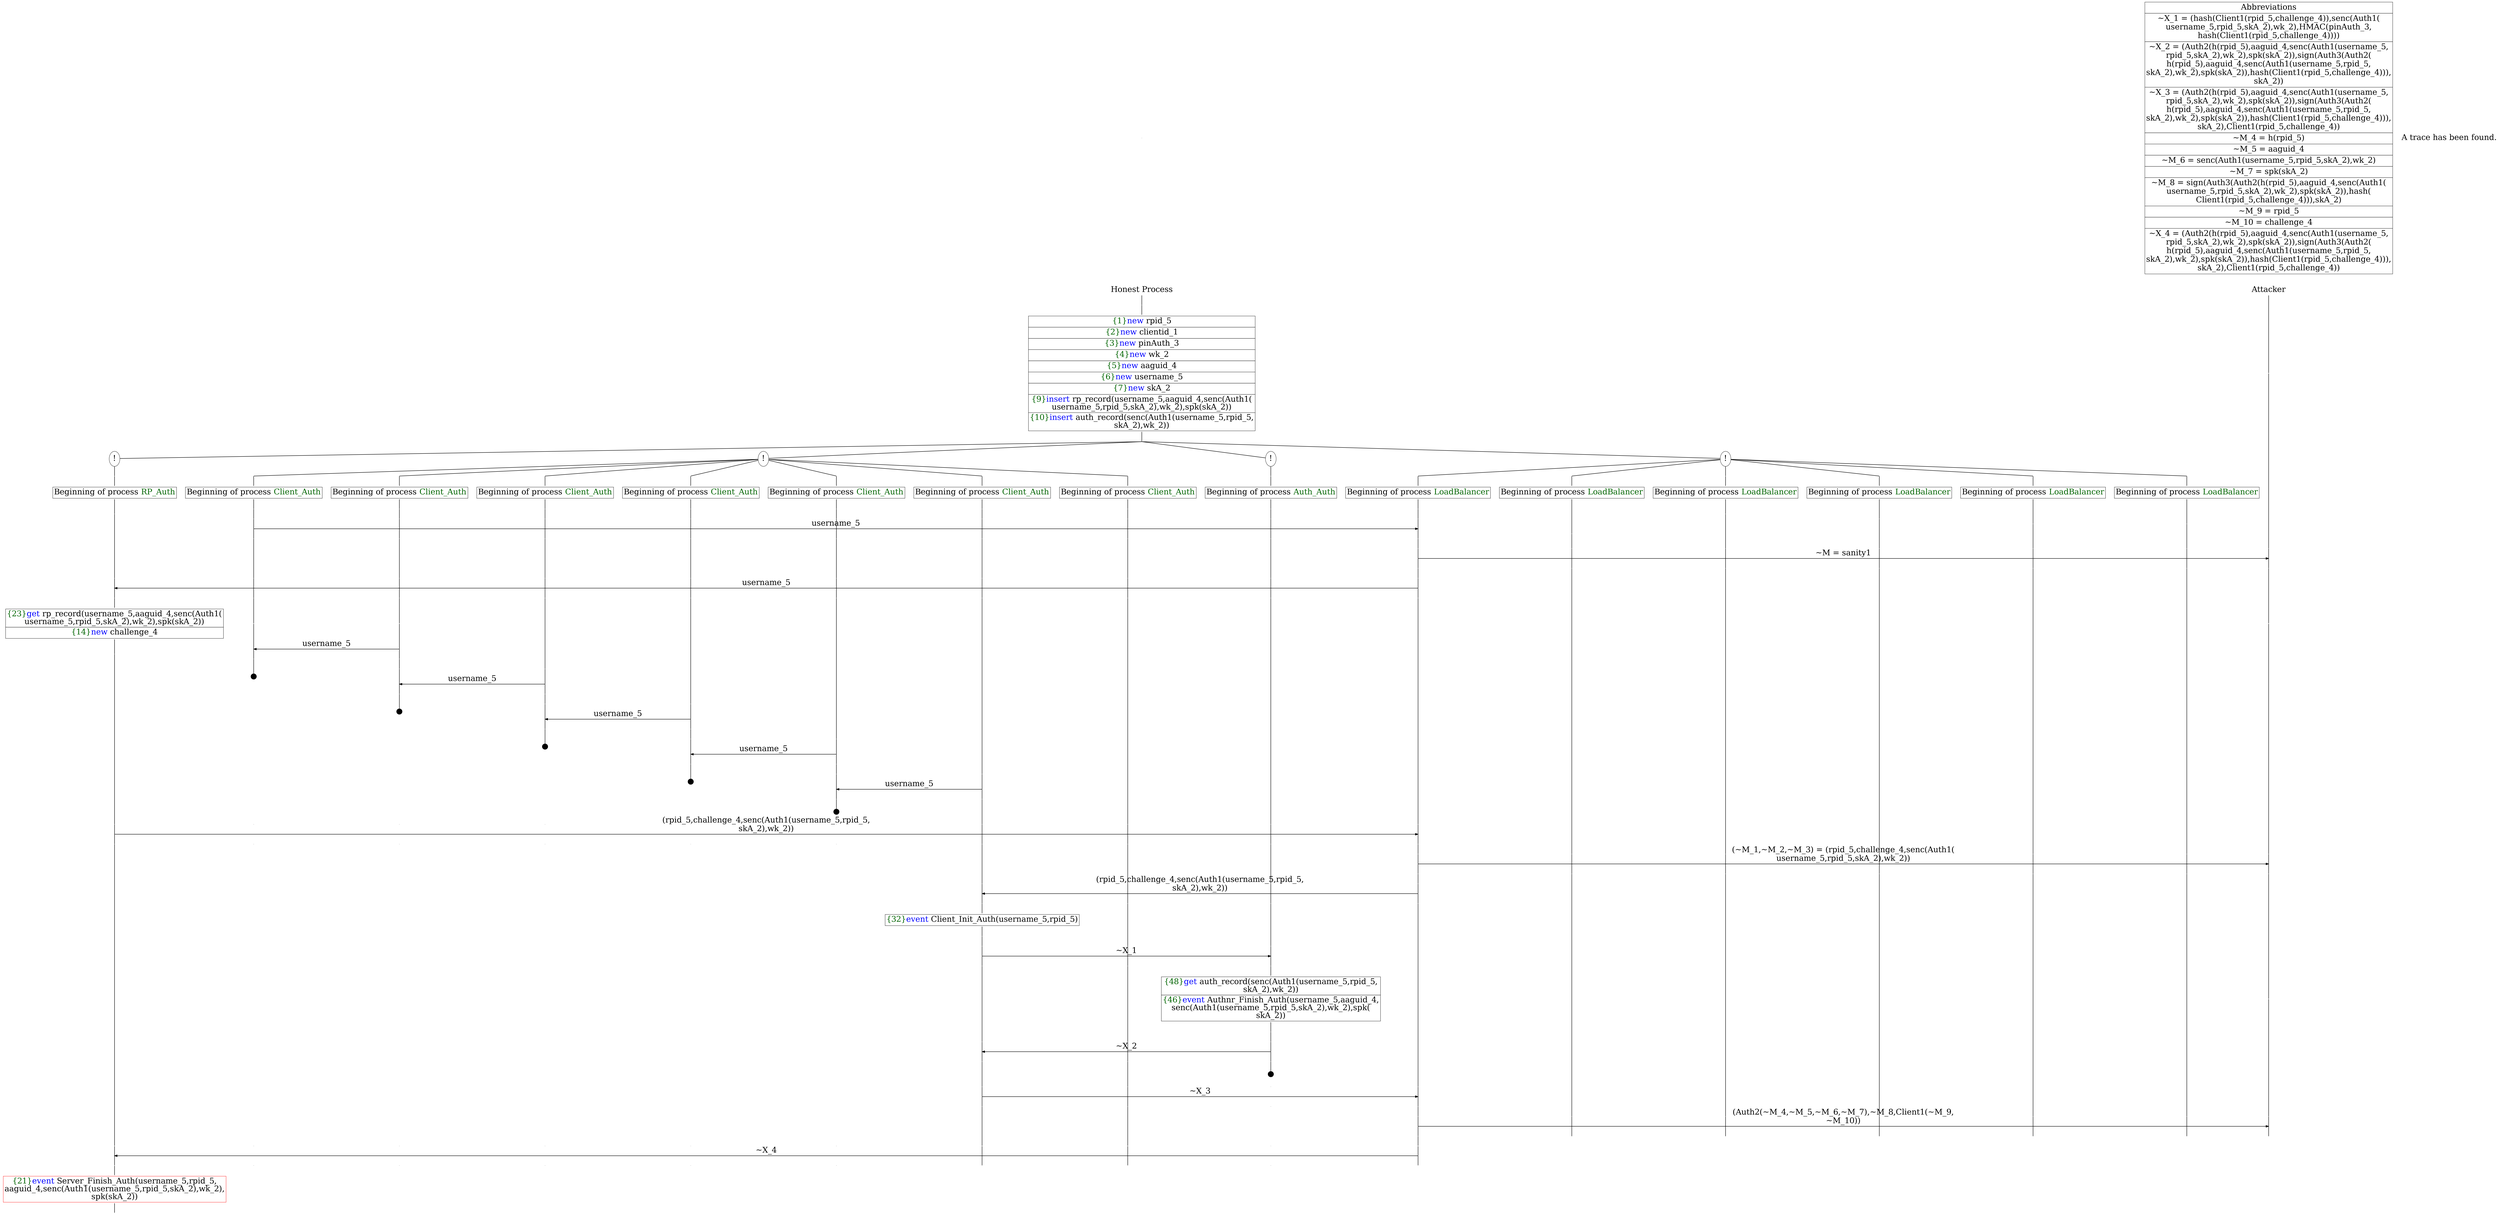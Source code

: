 digraph {
graph [ordering = out]
edge [arrowhead = none, penwidth = 1.6, fontsize = 30]
node [shape = point, width = 0, height = 0, fontsize = 30]
Trace<br/>
[label = <A trace has been found.<br/>
>, shape = plaintext]
P0__0 [label = "Honest Process", shape = plaintext]
P__0 [label = "Attacker", shape = plaintext]
Trace -> P0__0 [label = "", style = invisible, weight = 100]{rank = same; P0__0 P__0}
P0__0 -> P0__1 [label = <>, weight = 100]
P0__1 -> P0__2 [label = <>, weight = 100]
P0__2 [shape = plaintext, label = <<TABLE BORDER="0" CELLBORDER="1" CELLSPACING="0" CELLPADDING="4"> <TR><TD><FONT COLOR="darkgreen">{1}</FONT><FONT COLOR="blue">new </FONT>rpid_5</TD></TR><TR><TD><FONT COLOR="darkgreen">{2}</FONT><FONT COLOR="blue">new </FONT>clientid_1</TD></TR><TR><TD><FONT COLOR="darkgreen">{3}</FONT><FONT COLOR="blue">new </FONT>pinAuth_3</TD></TR><TR><TD><FONT COLOR="darkgreen">{4}</FONT><FONT COLOR="blue">new </FONT>wk_2</TD></TR><TR><TD><FONT COLOR="darkgreen">{5}</FONT><FONT COLOR="blue">new </FONT>aaguid_4</TD></TR><TR><TD><FONT COLOR="darkgreen">{6}</FONT><FONT COLOR="blue">new </FONT>username_5</TD></TR><TR><TD><FONT COLOR="darkgreen">{7}</FONT><FONT COLOR="blue">new </FONT>skA_2</TD></TR><TR><TD><FONT COLOR="darkgreen">{9}</FONT><FONT COLOR="blue">insert </FONT>rp_record(username_5,aaguid_4,senc(Auth1(<br/>
username_5,rpid_5,skA_2),wk_2),spk(skA_2))</TD></TR><TR><TD><FONT COLOR="darkgreen">{10}</FONT><FONT COLOR="blue">insert </FONT>auth_record(senc(Auth1(username_5,rpid_5,<br/>
skA_2),wk_2))</TD></TR></TABLE>>]
P0__2 -> P0__3 [label = <>, weight = 100]
P__0 -> P__1 [label = <>, weight = 100]
{rank = same; P__1 P0__2}
/*RPar */
P0__3 -> P0_3__3 [label = <>]
P0__3 -> P0_2__3 [label = <>]
P0__3 -> P0_1__3 [label = <>]
P0__3 -> P0_0__3 [label = <>]
P0__3 [label = "", fixedsize = false, width = 0, height = 0, shape = none]
{rank = same; P0_0__3 P0_1__3 P0_2__3 P0_3__3}
P0_0__3 [label = "!", shape = ellipse]
{rank = same; P0_0_5__3 P0_0_4__3 P0_0_3__3 P0_0_2__3 P0_0_1__3 P0_0_0__3}
P0_0_5__3 [label = "", fixedsize = false, width = 0, height = 0, shape = none]
P0_0__3 -> P0_0_5__3 [label = <>]
P0_0_4__3 [label = "", fixedsize = false, width = 0, height = 0, shape = none]
P0_0__3 -> P0_0_4__3 [label = <>]
P0_0_3__3 [label = "", fixedsize = false, width = 0, height = 0, shape = none]
P0_0__3 -> P0_0_3__3 [label = <>]
P0_0_2__3 [label = "", fixedsize = false, width = 0, height = 0, shape = none]
P0_0__3 -> P0_0_2__3 [label = <>]
P0_0_1__3 [label = "", fixedsize = false, width = 0, height = 0, shape = none]
P0_0__3 -> P0_0_1__3 [label = <>]
P0_0_0__3 [label = "", fixedsize = false, width = 0, height = 0, shape = none]
P0_0__3 -> P0_0_0__3 [label = <>]
P0_0_0__3 -> P0_0_0__4 [label = <>, weight = 100]
P0_0_0__4 [shape = plaintext, label = <<TABLE BORDER="0" CELLBORDER="1" CELLSPACING="0" CELLPADDING="4"> <TR><TD>Beginning of process <FONT COLOR="darkgreen">LoadBalancer</FONT></TD></TR></TABLE>>]
P0_0_0__4 -> P0_0_0__5 [label = <>, weight = 100]
P0_0_1__3 -> P0_0_1__4 [label = <>, weight = 100]
P0_0_1__4 [shape = plaintext, label = <<TABLE BORDER="0" CELLBORDER="1" CELLSPACING="0" CELLPADDING="4"> <TR><TD>Beginning of process <FONT COLOR="darkgreen">LoadBalancer</FONT></TD></TR></TABLE>>]
P0_0_1__4 -> P0_0_1__5 [label = <>, weight = 100]
P0_0_2__3 -> P0_0_2__4 [label = <>, weight = 100]
P0_0_2__4 [shape = plaintext, label = <<TABLE BORDER="0" CELLBORDER="1" CELLSPACING="0" CELLPADDING="4"> <TR><TD>Beginning of process <FONT COLOR="darkgreen">LoadBalancer</FONT></TD></TR></TABLE>>]
P0_0_2__4 -> P0_0_2__5 [label = <>, weight = 100]
P0_0_3__3 -> P0_0_3__4 [label = <>, weight = 100]
P0_0_3__4 [shape = plaintext, label = <<TABLE BORDER="0" CELLBORDER="1" CELLSPACING="0" CELLPADDING="4"> <TR><TD>Beginning of process <FONT COLOR="darkgreen">LoadBalancer</FONT></TD></TR></TABLE>>]
P0_0_3__4 -> P0_0_3__5 [label = <>, weight = 100]
P0_0_4__3 -> P0_0_4__4 [label = <>, weight = 100]
P0_0_4__4 [shape = plaintext, label = <<TABLE BORDER="0" CELLBORDER="1" CELLSPACING="0" CELLPADDING="4"> <TR><TD>Beginning of process <FONT COLOR="darkgreen">LoadBalancer</FONT></TD></TR></TABLE>>]
P0_0_4__4 -> P0_0_4__5 [label = <>, weight = 100]
P0_0_5__3 -> P0_0_5__4 [label = <>, weight = 100]
P0_0_5__4 [shape = plaintext, label = <<TABLE BORDER="0" CELLBORDER="1" CELLSPACING="0" CELLPADDING="4"> <TR><TD>Beginning of process <FONT COLOR="darkgreen">LoadBalancer</FONT></TD></TR></TABLE>>]
P0_0_5__4 -> P0_0_5__5 [label = <>, weight = 100]
P0_1__3 [label = "!", shape = ellipse]
P0_1_0__3 [label = "", fixedsize = false, width = 0, height = 0, shape = none]
P0_1__3 -> P0_1_0__3 [label = <>, weight = 100]
P0_1_0__3 -> P0_1_0__4 [label = <>, weight = 100]
P0_1_0__4 [shape = plaintext, label = <<TABLE BORDER="0" CELLBORDER="1" CELLSPACING="0" CELLPADDING="4"> <TR><TD>Beginning of process <FONT COLOR="darkgreen">Auth_Auth</FONT></TD></TR></TABLE>>]
P0_1_0__4 -> P0_1_0__5 [label = <>, weight = 100]
P0_2__3 [label = "!", shape = ellipse]
{rank = same; P0_2_6__3 P0_2_5__3 P0_2_4__3 P0_2_3__3 P0_2_2__3 P0_2_1__3 P0_2_0__3}
P0_2_6__3 [label = "", fixedsize = false, width = 0, height = 0, shape = none]
P0_2__3 -> P0_2_6__3 [label = <>]
P0_2_5__3 [label = "", fixedsize = false, width = 0, height = 0, shape = none]
P0_2__3 -> P0_2_5__3 [label = <>]
P0_2_4__3 [label = "", fixedsize = false, width = 0, height = 0, shape = none]
P0_2__3 -> P0_2_4__3 [label = <>]
P0_2_3__3 [label = "", fixedsize = false, width = 0, height = 0, shape = none]
P0_2__3 -> P0_2_3__3 [label = <>]
P0_2_2__3 [label = "", fixedsize = false, width = 0, height = 0, shape = none]
P0_2__3 -> P0_2_2__3 [label = <>]
P0_2_1__3 [label = "", fixedsize = false, width = 0, height = 0, shape = none]
P0_2__3 -> P0_2_1__3 [label = <>]
P0_2_0__3 [label = "", fixedsize = false, width = 0, height = 0, shape = none]
P0_2__3 -> P0_2_0__3 [label = <>]
P0_2_0__3 -> P0_2_0__4 [label = <>, weight = 100]
P0_2_0__4 [shape = plaintext, label = <<TABLE BORDER="0" CELLBORDER="1" CELLSPACING="0" CELLPADDING="4"> <TR><TD>Beginning of process <FONT COLOR="darkgreen">Client_Auth</FONT></TD></TR></TABLE>>]
P0_2_0__4 -> P0_2_0__5 [label = <>, weight = 100]
P0_2_1__3 -> P0_2_1__4 [label = <>, weight = 100]
P0_2_1__4 [shape = plaintext, label = <<TABLE BORDER="0" CELLBORDER="1" CELLSPACING="0" CELLPADDING="4"> <TR><TD>Beginning of process <FONT COLOR="darkgreen">Client_Auth</FONT></TD></TR></TABLE>>]
P0_2_1__4 -> P0_2_1__5 [label = <>, weight = 100]
P0_2_2__3 -> P0_2_2__4 [label = <>, weight = 100]
P0_2_2__4 [shape = plaintext, label = <<TABLE BORDER="0" CELLBORDER="1" CELLSPACING="0" CELLPADDING="4"> <TR><TD>Beginning of process <FONT COLOR="darkgreen">Client_Auth</FONT></TD></TR></TABLE>>]
P0_2_2__4 -> P0_2_2__5 [label = <>, weight = 100]
P0_2_3__3 -> P0_2_3__4 [label = <>, weight = 100]
P0_2_3__4 [shape = plaintext, label = <<TABLE BORDER="0" CELLBORDER="1" CELLSPACING="0" CELLPADDING="4"> <TR><TD>Beginning of process <FONT COLOR="darkgreen">Client_Auth</FONT></TD></TR></TABLE>>]
P0_2_3__4 -> P0_2_3__5 [label = <>, weight = 100]
P0_2_4__3 -> P0_2_4__4 [label = <>, weight = 100]
P0_2_4__4 [shape = plaintext, label = <<TABLE BORDER="0" CELLBORDER="1" CELLSPACING="0" CELLPADDING="4"> <TR><TD>Beginning of process <FONT COLOR="darkgreen">Client_Auth</FONT></TD></TR></TABLE>>]
P0_2_4__4 -> P0_2_4__5 [label = <>, weight = 100]
P0_2_5__3 -> P0_2_5__4 [label = <>, weight = 100]
P0_2_5__4 [shape = plaintext, label = <<TABLE BORDER="0" CELLBORDER="1" CELLSPACING="0" CELLPADDING="4"> <TR><TD>Beginning of process <FONT COLOR="darkgreen">Client_Auth</FONT></TD></TR></TABLE>>]
P0_2_5__4 -> P0_2_5__5 [label = <>, weight = 100]
P0_2_6__3 -> P0_2_6__4 [label = <>, weight = 100]
P0_2_6__4 [shape = plaintext, label = <<TABLE BORDER="0" CELLBORDER="1" CELLSPACING="0" CELLPADDING="4"> <TR><TD>Beginning of process <FONT COLOR="darkgreen">Client_Auth</FONT></TD></TR></TABLE>>]
P0_2_6__4 -> P0_2_6__5 [label = <>, weight = 100]
P0_3__3 [label = "!", shape = ellipse]
P0_3_0__3 [label = "", fixedsize = false, width = 0, height = 0, shape = none]
P0_3__3 -> P0_3_0__3 [label = <>, weight = 100]
P0_3_0__3 -> P0_3_0__4 [label = <>, weight = 100]
P0_3_0__4 [shape = plaintext, label = <<TABLE BORDER="0" CELLBORDER="1" CELLSPACING="0" CELLPADDING="4"> <TR><TD>Beginning of process <FONT COLOR="darkgreen">RP_Auth</FONT></TD></TR></TABLE>>]
P0_3_0__4 -> P0_3_0__5 [label = <>, weight = 100]
P0_2_6__5 -> P0_2_6__6 [label = <>, weight = 100]
P0_2_5__5 -> P0_2_5__6 [label = <>, weight = 100]
P0_2_4__5 -> P0_2_4__6 [label = <>, weight = 100]
P0_2_3__5 -> P0_2_3__6 [label = <>, weight = 100]
P0_2_2__5 -> P0_2_2__6 [label = <>, weight = 100]
P0_2_1__5 -> P0_2_1__6 [label = <>, weight = 100]
P0_2_0__5 -> P0_2_0__6 [label = <>, weight = 100]
P0_1_0__5 -> P0_1_0__6 [label = <>, weight = 100]
P0_0_5__5 -> P0_0_5__6 [label = <>, weight = 100]
{rank = same; P0_0_5__6 P0_1_0__6 P0_2_0__6 P0_2_1__6 P0_2_2__6 P0_2_3__6 P0_2_4__6 P0_2_5__6 P0_2_6__6}
P0_2_6__6 -> P0_2_6__7 [label = <>, weight = 100]
P0_0_5__6 -> P0_0_5__7 [label = <>, weight = 100]
{rank = same; P0_0_5__7 P0_2_6__7}
P0_2_6__7 -> P0_0_5__7 [label = <username_5>, arrowhead = normal]
P0_2_6__7 -> P0_2_6__8 [label = <>, weight = 100]
P0_2_5__6 -> P0_2_5__7 [label = <>, weight = 100]
P0_2_4__6 -> P0_2_4__7 [label = <>, weight = 100]
P0_2_3__6 -> P0_2_3__7 [label = <>, weight = 100]
P0_2_2__6 -> P0_2_2__7 [label = <>, weight = 100]
P0_2_1__6 -> P0_2_1__7 [label = <>, weight = 100]
P0_2_0__6 -> P0_2_0__7 [label = <>, weight = 100]
P0_1_0__6 -> P0_1_0__7 [label = <>, weight = 100]
P0_0_5__7 -> P0_0_5__8 [label = <>, weight = 100]
{rank = same; P0_0_5__8 P0_1_0__7 P0_2_0__7 P0_2_1__7 P0_2_2__7 P0_2_3__7 P0_2_4__7 P0_2_5__7 P0_2_6__8}
P0_0_5__8 -> P0_0_5__9 [label = <>, weight = 100]
P0_0_4__5 -> P0_0_4__6 [label = <>, weight = 100]
P0_0_3__5 -> P0_0_3__6 [label = <>, weight = 100]
P0_0_2__5 -> P0_0_2__6 [label = <>, weight = 100]
P0_0_1__5 -> P0_0_1__6 [label = <>, weight = 100]
P0_0_0__5 -> P0_0_0__6 [label = <>, weight = 100]
P__1 -> P__2 [label = <>, weight = 100]
{rank = same; P__2 P0_0_0__6 P0_0_1__6 P0_0_2__6 P0_0_3__6 P0_0_4__6 P0_0_5__9}
P0_0_5__9 -> P0_0_5__10 [label = <>, weight = 100]
P__2 -> P__3 [label = <>, weight = 100]
{rank = same; P__3 P0_0_5__10}
P0_0_5__10 -> P__3 [label = <~M = sanity1>, arrowhead = normal]
P0_0_5__10 -> P0_0_5__11 [label = <>, weight = 100]
P0_0_4__6 -> P0_0_4__7 [label = <>, weight = 100]
P0_0_3__6 -> P0_0_3__7 [label = <>, weight = 100]
P0_0_2__6 -> P0_0_2__7 [label = <>, weight = 100]
P0_0_1__6 -> P0_0_1__7 [label = <>, weight = 100]
P0_0_0__6 -> P0_0_0__7 [label = <>, weight = 100]
P__3 -> P__4 [label = <>, weight = 100]
{rank = same; P__4 P0_0_0__7 P0_0_1__7 P0_0_2__7 P0_0_3__7 P0_0_4__7 P0_0_5__11}
P0_3_0__5 -> P0_3_0__6 [label = <>, weight = 100]
P0_2_6__8 -> P0_2_6__9 [label = <>, weight = 100]
P0_2_5__7 -> P0_2_5__8 [label = <>, weight = 100]
P0_2_4__7 -> P0_2_4__8 [label = <>, weight = 100]
P0_2_3__7 -> P0_2_3__8 [label = <>, weight = 100]
P0_2_2__7 -> P0_2_2__8 [label = <>, weight = 100]
P0_2_1__7 -> P0_2_1__8 [label = <>, weight = 100]
P0_2_0__7 -> P0_2_0__8 [label = <>, weight = 100]
P0_1_0__7 -> P0_1_0__8 [label = <>, weight = 100]
P0_0_5__11 -> P0_0_5__12 [label = <>, weight = 100]
{rank = same; P0_0_5__12 P0_1_0__8 P0_2_0__8 P0_2_1__8 P0_2_2__8 P0_2_3__8 P0_2_4__8 P0_2_5__8 P0_2_6__9 P0_3_0__6}
P0_3_0__6 -> P0_3_0__7 [label = <>, weight = 100]
P0_0_5__12 -> P0_0_5__13 [label = <>, weight = 100]
{rank = same; P0_0_5__13 P0_3_0__7}
P0_3_0__7 -> P0_0_5__13 [label = <username_5>, dir = back, arrowhead = normal]
P0_3_0__7 -> P0_3_0__8 [label = <>, weight = 100]
P0_2_6__9 -> P0_2_6__10 [label = <>, weight = 100]
P0_2_5__8 -> P0_2_5__9 [label = <>, weight = 100]
P0_2_4__8 -> P0_2_4__9 [label = <>, weight = 100]
P0_2_3__8 -> P0_2_3__9 [label = <>, weight = 100]
P0_2_2__8 -> P0_2_2__9 [label = <>, weight = 100]
P0_2_1__8 -> P0_2_1__9 [label = <>, weight = 100]
P0_2_0__8 -> P0_2_0__9 [label = <>, weight = 100]
P0_1_0__8 -> P0_1_0__9 [label = <>, weight = 100]
P0_0_5__13 -> P0_0_5__14 [label = <>, weight = 100]
{rank = same; P0_0_5__14 P0_1_0__9 P0_2_0__9 P0_2_1__9 P0_2_2__9 P0_2_3__9 P0_2_4__9 P0_2_5__9 P0_2_6__10 P0_3_0__8}
P0_3_0__8 -> P0_3_0__9 [label = <>, weight = 100]
P0_3_0__9 [shape = plaintext, label = <<TABLE BORDER="0" CELLBORDER="1" CELLSPACING="0" CELLPADDING="4"> <TR><TD><FONT COLOR="darkgreen">{23}</FONT><FONT COLOR="blue">get </FONT>rp_record(username_5,aaguid_4,senc(Auth1(<br/>
username_5,rpid_5,skA_2),wk_2),spk(skA_2))</TD></TR><TR><TD><FONT COLOR="darkgreen">{14}</FONT><FONT COLOR="blue">new </FONT>challenge_4</TD></TR></TABLE>>]
P0_3_0__9 -> P0_3_0__10 [label = <>, weight = 100]
P__4 -> P__5 [label = <>, weight = 100]
{rank = same; P__5 P0_3_0__9}
P0_2_6__10 -> P0_2_6__11 [label = <>, weight = 100]
P0_2_5__9 -> P0_2_5__10 [label = <>, weight = 100]
{rank = same; P0_2_5__10 P0_2_6__11}
P0_2_6__11 -> P0_2_6__12 [label = <>, weight = 100]
P0_2_5__10 -> P0_2_5__11 [label = <>, weight = 100]
{rank = same; P0_2_5__11 P0_2_6__12}
P0_2_6__12 -> P0_2_5__11 [label = <username_5>, dir = back, arrowhead = normal]
P0_2_6__12 -> P0_2_6__13 [label = <>, weight = 100]
P0_2_5__11 -> P0_2_5__12 [label = <>, weight = 100]
{rank = same; P0_2_5__12 P0_2_6__13}
P0_2_6__14 [label = "", width = 0.3, height = 0.3]
P0_2_6__13 -> P0_2_6__14 [label = <>, weight = 100]
P0_2_5__12 -> P0_2_5__13 [label = <>, weight = 100]
P0_2_4__9 -> P0_2_4__10 [label = <>, weight = 100]
{rank = same; P0_2_4__10 P0_2_5__13}
P0_2_5__13 -> P0_2_5__14 [label = <>, weight = 100]
P0_2_4__10 -> P0_2_4__11 [label = <>, weight = 100]
{rank = same; P0_2_4__11 P0_2_5__14}
P0_2_5__14 -> P0_2_4__11 [label = <username_5>, dir = back, arrowhead = normal]
P0_2_5__14 -> P0_2_5__15 [label = <>, weight = 100]
P0_2_4__11 -> P0_2_4__12 [label = <>, weight = 100]
{rank = same; P0_2_4__12 P0_2_5__15}
P0_2_5__16 [label = "", width = 0.3, height = 0.3]
P0_2_5__15 -> P0_2_5__16 [label = <>, weight = 100]
P0_2_4__12 -> P0_2_4__13 [label = <>, weight = 100]
P0_2_3__9 -> P0_2_3__10 [label = <>, weight = 100]
{rank = same; P0_2_3__10 P0_2_4__13}
P0_2_4__13 -> P0_2_4__14 [label = <>, weight = 100]
P0_2_3__10 -> P0_2_3__11 [label = <>, weight = 100]
{rank = same; P0_2_3__11 P0_2_4__14}
P0_2_4__14 -> P0_2_3__11 [label = <username_5>, dir = back, arrowhead = normal]
P0_2_4__14 -> P0_2_4__15 [label = <>, weight = 100]
P0_2_3__11 -> P0_2_3__12 [label = <>, weight = 100]
{rank = same; P0_2_3__12 P0_2_4__15}
P0_2_4__16 [label = "", width = 0.3, height = 0.3]
P0_2_4__15 -> P0_2_4__16 [label = <>, weight = 100]
P0_2_3__12 -> P0_2_3__13 [label = <>, weight = 100]
P0_2_2__9 -> P0_2_2__10 [label = <>, weight = 100]
{rank = same; P0_2_2__10 P0_2_3__13}
P0_2_3__13 -> P0_2_3__14 [label = <>, weight = 100]
P0_2_2__10 -> P0_2_2__11 [label = <>, weight = 100]
{rank = same; P0_2_2__11 P0_2_3__14}
P0_2_3__14 -> P0_2_2__11 [label = <username_5>, dir = back, arrowhead = normal]
P0_2_3__14 -> P0_2_3__15 [label = <>, weight = 100]
P0_2_2__11 -> P0_2_2__12 [label = <>, weight = 100]
{rank = same; P0_2_2__12 P0_2_3__15}
P0_2_3__16 [label = "", width = 0.3, height = 0.3]
P0_2_3__15 -> P0_2_3__16 [label = <>, weight = 100]
P0_2_2__12 -> P0_2_2__13 [label = <>, weight = 100]
P0_2_1__9 -> P0_2_1__10 [label = <>, weight = 100]
{rank = same; P0_2_1__10 P0_2_2__13}
P0_2_2__13 -> P0_2_2__14 [label = <>, weight = 100]
P0_2_1__10 -> P0_2_1__11 [label = <>, weight = 100]
{rank = same; P0_2_1__11 P0_2_2__14}
P0_2_2__14 -> P0_2_1__11 [label = <username_5>, dir = back, arrowhead = normal]
P0_2_2__14 -> P0_2_2__15 [label = <>, weight = 100]
P0_2_1__11 -> P0_2_1__12 [label = <>, weight = 100]
{rank = same; P0_2_1__12 P0_2_2__15}
P0_2_2__16 [label = "", width = 0.3, height = 0.3]
P0_2_2__15 -> P0_2_2__16 [label = <>, weight = 100]
P0_3_0__10 -> P0_3_0__11 [label = <>, weight = 100]
P0_2_6__15 [label = "", style = invisible]
P0_2_6__14 -> P0_2_6__15 [label = <>, weight = 100, style = invisible]
P0_2_5__17 [label = "", style = invisible]
P0_2_5__16 -> P0_2_5__17 [label = <>, weight = 100, style = invisible]
P0_2_4__17 [label = "", style = invisible]
P0_2_4__16 -> P0_2_4__17 [label = <>, weight = 100, style = invisible]
P0_2_3__17 [label = "", style = invisible]
P0_2_3__16 -> P0_2_3__17 [label = <>, weight = 100, style = invisible]
P0_2_2__17 [label = "", style = invisible]
P0_2_2__16 -> P0_2_2__17 [label = <>, weight = 100, style = invisible]
P0_2_1__12 -> P0_2_1__13 [label = <>, weight = 100]
P0_2_0__9 -> P0_2_0__10 [label = <>, weight = 100]
P0_1_0__9 -> P0_1_0__10 [label = <>, weight = 100]
P0_0_5__14 -> P0_0_5__15 [label = <>, weight = 100]
{rank = same; P0_0_5__15 P0_1_0__10 P0_2_0__10 P0_2_1__13 P0_2_2__17 P0_2_3__17 P0_2_4__17 P0_2_5__17 P0_2_6__15 P0_3_0__11}
P0_3_0__11 -> P0_3_0__12 [label = <>, weight = 100]
P0_0_5__15 -> P0_0_5__16 [label = <>, weight = 100]
{rank = same; P0_0_5__16 P0_3_0__12}
P0_3_0__12 -> P0_0_5__16 [label = <(rpid_5,challenge_4,senc(Auth1(username_5,rpid_5,<br/>
skA_2),wk_2))>, arrowhead = normal]
P0_3_0__12 -> P0_3_0__13 [label = <>, weight = 100]
P0_2_6__16 [label = "", style = invisible]
P0_2_6__15 -> P0_2_6__16 [label = <>, weight = 100, style = invisible]
P0_2_5__18 [label = "", style = invisible]
P0_2_5__17 -> P0_2_5__18 [label = <>, weight = 100, style = invisible]
P0_2_4__18 [label = "", style = invisible]
P0_2_4__17 -> P0_2_4__18 [label = <>, weight = 100, style = invisible]
P0_2_3__18 [label = "", style = invisible]
P0_2_3__17 -> P0_2_3__18 [label = <>, weight = 100, style = invisible]
P0_2_2__18 [label = "", style = invisible]
P0_2_2__17 -> P0_2_2__18 [label = <>, weight = 100, style = invisible]
P0_2_1__13 -> P0_2_1__14 [label = <>, weight = 100]
P0_2_0__10 -> P0_2_0__11 [label = <>, weight = 100]
P0_1_0__10 -> P0_1_0__11 [label = <>, weight = 100]
P0_0_5__16 -> P0_0_5__17 [label = <>, weight = 100]
{rank = same; P0_0_5__17 P0_1_0__11 P0_2_0__11 P0_2_1__14 P0_2_2__18 P0_2_3__18 P0_2_4__18 P0_2_5__18 P0_2_6__16 P0_3_0__13}
P0_0_5__17 -> P0_0_5__18 [label = <>, weight = 100]
P0_0_4__7 -> P0_0_4__8 [label = <>, weight = 100]
P0_0_3__7 -> P0_0_3__8 [label = <>, weight = 100]
P0_0_2__7 -> P0_0_2__8 [label = <>, weight = 100]
P0_0_1__7 -> P0_0_1__8 [label = <>, weight = 100]
P0_0_0__7 -> P0_0_0__8 [label = <>, weight = 100]
P__5 -> P__6 [label = <>, weight = 100]
{rank = same; P__6 P0_0_0__8 P0_0_1__8 P0_0_2__8 P0_0_3__8 P0_0_4__8 P0_0_5__18}
P0_0_5__18 -> P0_0_5__19 [label = <>, weight = 100]
P__6 -> P__7 [label = <>, weight = 100]
{rank = same; P__7 P0_0_5__19}
P0_0_5__19 -> P__7 [label = <(~M_1,~M_2,~M_3) = (rpid_5,challenge_4,senc(Auth1(<br/>
username_5,rpid_5,skA_2),wk_2))>, arrowhead = normal]
P0_0_5__19 -> P0_0_5__20 [label = <>, weight = 100]
P0_0_4__8 -> P0_0_4__9 [label = <>, weight = 100]
P0_0_3__8 -> P0_0_3__9 [label = <>, weight = 100]
P0_0_2__8 -> P0_0_2__9 [label = <>, weight = 100]
P0_0_1__8 -> P0_0_1__9 [label = <>, weight = 100]
P0_0_0__8 -> P0_0_0__9 [label = <>, weight = 100]
P__7 -> P__8 [label = <>, weight = 100]
{rank = same; P__8 P0_0_0__9 P0_0_1__9 P0_0_2__9 P0_0_3__9 P0_0_4__9 P0_0_5__20}
P0_2_1__14 -> P0_2_1__15 [label = <>, weight = 100]
P0_2_0__11 -> P0_2_0__12 [label = <>, weight = 100]
P0_1_0__11 -> P0_1_0__12 [label = <>, weight = 100]
P0_0_5__20 -> P0_0_5__21 [label = <>, weight = 100]
{rank = same; P0_0_5__21 P0_1_0__12 P0_2_0__12 P0_2_1__15}
P0_2_1__15 -> P0_2_1__16 [label = <>, weight = 100]
P0_0_5__21 -> P0_0_5__22 [label = <>, weight = 100]
{rank = same; P0_0_5__22 P0_2_1__16}
P0_2_1__16 -> P0_0_5__22 [label = <(rpid_5,challenge_4,senc(Auth1(username_5,rpid_5,<br/>
skA_2),wk_2))>, dir = back, arrowhead = normal]
P0_2_1__16 -> P0_2_1__17 [label = <>, weight = 100]
P0_2_0__12 -> P0_2_0__13 [label = <>, weight = 100]
P0_1_0__12 -> P0_1_0__13 [label = <>, weight = 100]
P0_0_5__22 -> P0_0_5__23 [label = <>, weight = 100]
{rank = same; P0_0_5__23 P0_1_0__13 P0_2_0__13 P0_2_1__17}
P0_2_1__17 -> P0_2_1__18 [label = <>, weight = 100]
P0_2_1__18 [shape = plaintext, label = <<TABLE BORDER="0" CELLBORDER="1" CELLSPACING="0" CELLPADDING="4"> <TR><TD><FONT COLOR="darkgreen">{32}</FONT><FONT COLOR="blue">event</FONT> Client_Init_Auth(username_5,rpid_5)</TD></TR></TABLE>>]
P0_2_1__18 -> P0_2_1__19 [label = <>, weight = 100]
P0_2_1__19 -> P0_2_1__20 [label = <>, weight = 100]
P0_2_0__13 -> P0_2_0__14 [label = <>, weight = 100]
P0_1_0__13 -> P0_1_0__14 [label = <>, weight = 100]
{rank = same; P0_1_0__14 P0_2_0__14 P0_2_1__20}
P0_2_1__20 -> P0_2_1__21 [label = <>, weight = 100]
P0_1_0__14 -> P0_1_0__15 [label = <>, weight = 100]
{rank = same; P0_1_0__15 P0_2_1__21}
P0_2_1__21 -> P0_1_0__15 [label = <~X_1>, arrowhead = normal]
P0_2_1__21 -> P0_2_1__22 [label = <>, weight = 100]
P0_2_0__14 -> P0_2_0__15 [label = <>, weight = 100]
P0_1_0__15 -> P0_1_0__16 [label = <>, weight = 100]
{rank = same; P0_1_0__16 P0_2_0__15 P0_2_1__22}
P0_1_0__16 -> P0_1_0__17 [label = <>, weight = 100]
P0_1_0__17 [shape = plaintext, label = <<TABLE BORDER="0" CELLBORDER="1" CELLSPACING="0" CELLPADDING="4"> <TR><TD><FONT COLOR="darkgreen">{48}</FONT><FONT COLOR="blue">get </FONT>auth_record(senc(Auth1(username_5,rpid_5,<br/>
skA_2),wk_2))</TD></TR><TR><TD><FONT COLOR="darkgreen">{46}</FONT><FONT COLOR="blue">event</FONT> Authnr_Finish_Auth(username_5,aaguid_4,<br/>
senc(Auth1(username_5,rpid_5,skA_2),wk_2),spk(<br/>
skA_2))</TD></TR></TABLE>>]
P0_1_0__17 -> P0_1_0__18 [label = <>, weight = 100]
P__8 -> P__9 [label = <>, weight = 100]
{rank = same; P__9 P0_1_0__17}
P0_2_1__22 -> P0_2_1__23 [label = <>, weight = 100]
P0_2_0__15 -> P0_2_0__16 [label = <>, weight = 100]
P0_1_0__18 -> P0_1_0__19 [label = <>, weight = 100]
{rank = same; P0_1_0__19 P0_2_0__16 P0_2_1__23}
P0_2_1__23 -> P0_2_1__24 [label = <>, weight = 100]
P0_1_0__19 -> P0_1_0__20 [label = <>, weight = 100]
{rank = same; P0_1_0__20 P0_2_1__24}
P0_2_1__24 -> P0_1_0__20 [label = <~X_2>, dir = back, arrowhead = normal]
P0_2_1__24 -> P0_2_1__25 [label = <>, weight = 100]
P0_2_0__16 -> P0_2_0__17 [label = <>, weight = 100]
P0_1_0__20 -> P0_1_0__21 [label = <>, weight = 100]
{rank = same; P0_1_0__21 P0_2_0__17 P0_2_1__25}
P0_1_0__22 [label = "", width = 0.3, height = 0.3]
P0_1_0__21 -> P0_1_0__22 [label = <>, weight = 100]
P0_2_1__25 -> P0_2_1__26 [label = <>, weight = 100]
P0_2_0__17 -> P0_2_0__18 [label = <>, weight = 100]
P0_1_0__23 [label = "", style = invisible]
P0_1_0__22 -> P0_1_0__23 [label = <>, weight = 100, style = invisible]
P0_0_5__23 -> P0_0_5__24 [label = <>, weight = 100]
{rank = same; P0_0_5__24 P0_1_0__23 P0_2_0__18 P0_2_1__26}
P0_2_1__26 -> P0_2_1__27 [label = <>, weight = 100]
P0_0_5__24 -> P0_0_5__25 [label = <>, weight = 100]
{rank = same; P0_0_5__25 P0_2_1__27}
P0_2_1__27 -> P0_0_5__25 [label = <~X_3>, arrowhead = normal]
P0_2_1__27 -> P0_2_1__28 [label = <>, weight = 100]
P0_2_0__18 -> P0_2_0__19 [label = <>, weight = 100]
P0_1_0__24 [label = "", style = invisible]
P0_1_0__23 -> P0_1_0__24 [label = <>, weight = 100, style = invisible]
P0_0_5__25 -> P0_0_5__26 [label = <>, weight = 100]
{rank = same; P0_0_5__26 P0_1_0__24 P0_2_0__19 P0_2_1__28}
P0_0_5__26 -> P0_0_5__27 [label = <>, weight = 100]
P0_0_4__9 -> P0_0_4__10 [label = <>, weight = 100]
P0_0_3__9 -> P0_0_3__10 [label = <>, weight = 100]
P0_0_2__9 -> P0_0_2__10 [label = <>, weight = 100]
P0_0_1__9 -> P0_0_1__10 [label = <>, weight = 100]
P0_0_0__9 -> P0_0_0__10 [label = <>, weight = 100]
P__9 -> P__10 [label = <>, weight = 100]
{rank = same; P__10 P0_0_0__10 P0_0_1__10 P0_0_2__10 P0_0_3__10 P0_0_4__10 P0_0_5__27}
P0_0_5__27 -> P0_0_5__28 [label = <>, weight = 100]
P__10 -> P__11 [label = <>, weight = 100]
{rank = same; P__11 P0_0_5__28}
P0_0_5__28 -> P__11 [label = <(Auth2(~M_4,~M_5,~M_6,~M_7),~M_8,Client1(~M_9,<br/>
~M_10))>, arrowhead = normal]
P0_0_5__28 -> P0_0_5__29 [label = <>, weight = 100]
P0_0_4__10 -> P0_0_4__11 [label = <>, weight = 100]
P0_0_3__10 -> P0_0_3__11 [label = <>, weight = 100]
P0_0_2__10 -> P0_0_2__11 [label = <>, weight = 100]
P0_0_1__10 -> P0_0_1__11 [label = <>, weight = 100]
P0_0_0__10 -> P0_0_0__11 [label = <>, weight = 100]
P__11 -> P__12 [label = <>, weight = 100]
{rank = same; P__12 P0_0_0__11 P0_0_1__11 P0_0_2__11 P0_0_3__11 P0_0_4__11 P0_0_5__29}
P0_3_0__13 -> P0_3_0__14 [label = <>, weight = 100]
P0_2_6__17 [label = "", style = invisible]
P0_2_6__16 -> P0_2_6__17 [label = <>, weight = 100, style = invisible]
P0_2_5__19 [label = "", style = invisible]
P0_2_5__18 -> P0_2_5__19 [label = <>, weight = 100, style = invisible]
P0_2_4__19 [label = "", style = invisible]
P0_2_4__18 -> P0_2_4__19 [label = <>, weight = 100, style = invisible]
P0_2_3__19 [label = "", style = invisible]
P0_2_3__18 -> P0_2_3__19 [label = <>, weight = 100, style = invisible]
P0_2_2__19 [label = "", style = invisible]
P0_2_2__18 -> P0_2_2__19 [label = <>, weight = 100, style = invisible]
P0_2_1__28 -> P0_2_1__29 [label = <>, weight = 100]
P0_2_0__19 -> P0_2_0__20 [label = <>, weight = 100]
P0_1_0__25 [label = "", style = invisible]
P0_1_0__24 -> P0_1_0__25 [label = <>, weight = 100, style = invisible]
P0_0_5__29 -> P0_0_5__30 [label = <>, weight = 100]
{rank = same; P0_0_5__30 P0_1_0__25 P0_2_0__20 P0_2_1__29 P0_2_2__19 P0_2_3__19 P0_2_4__19 P0_2_5__19 P0_2_6__17 P0_3_0__14}
P0_3_0__14 -> P0_3_0__15 [label = <>, weight = 100]
P0_0_5__30 -> P0_0_5__31 [label = <>, weight = 100]
{rank = same; P0_0_5__31 P0_3_0__15}
P0_3_0__15 -> P0_0_5__31 [label = <~X_4>, dir = back, arrowhead = normal]
P0_3_0__15 -> P0_3_0__16 [label = <>, weight = 100]
P0_2_6__18 [label = "", style = invisible]
P0_2_6__17 -> P0_2_6__18 [label = <>, weight = 100, style = invisible]
P0_2_5__20 [label = "", style = invisible]
P0_2_5__19 -> P0_2_5__20 [label = <>, weight = 100, style = invisible]
P0_2_4__20 [label = "", style = invisible]
P0_2_4__19 -> P0_2_4__20 [label = <>, weight = 100, style = invisible]
P0_2_3__20 [label = "", style = invisible]
P0_2_3__19 -> P0_2_3__20 [label = <>, weight = 100, style = invisible]
P0_2_2__20 [label = "", style = invisible]
P0_2_2__19 -> P0_2_2__20 [label = <>, weight = 100, style = invisible]
P0_2_1__29 -> P0_2_1__30 [label = <>, weight = 100]
P0_2_0__20 -> P0_2_0__21 [label = <>, weight = 100]
P0_1_0__26 [label = "", style = invisible]
P0_1_0__25 -> P0_1_0__26 [label = <>, weight = 100, style = invisible]
P0_0_5__31 -> P0_0_5__32 [label = <>, weight = 100]
{rank = same; P0_0_5__32 P0_1_0__26 P0_2_0__21 P0_2_1__30 P0_2_2__20 P0_2_3__20 P0_2_4__20 P0_2_5__20 P0_2_6__18 P0_3_0__16}
P0_3_0__16 -> P0_3_0__17 [label = <>, weight = 100]
P0_3_0__17 [color = red, shape = plaintext, label = <<TABLE BORDER="0" CELLBORDER="1" CELLSPACING="0" CELLPADDING="4"> <TR><TD><FONT COLOR="darkgreen">{21}</FONT><FONT COLOR="blue">event</FONT> Server_Finish_Auth(username_5,rpid_5,<br/>
aaguid_4,senc(Auth1(username_5,rpid_5,skA_2),wk_2),<br/>
spk(skA_2))</TD></TR></TABLE>>]
P0_3_0__17 -> P0_3_0__18 [label = <>, weight = 100]
Abbrev [shape = plaintext, label = <<TABLE BORDER="0" CELLBORDER="1" CELLSPACING="0" CELLPADDING="4"><TR> <TD> Abbreviations </TD></TR><TR><TD>~X_1 = (hash(Client1(rpid_5,challenge_4)),senc(Auth1(<br/>
username_5,rpid_5,skA_2),wk_2),HMAC(pinAuth_3,<br/>
hash(Client1(rpid_5,challenge_4))))</TD></TR><TR><TD>~X_2 = (Auth2(h(rpid_5),aaguid_4,senc(Auth1(username_5,<br/>
rpid_5,skA_2),wk_2),spk(skA_2)),sign(Auth3(Auth2(<br/>
h(rpid_5),aaguid_4,senc(Auth1(username_5,rpid_5,<br/>
skA_2),wk_2),spk(skA_2)),hash(Client1(rpid_5,challenge_4))),<br/>
skA_2))</TD></TR><TR><TD>~X_3 = (Auth2(h(rpid_5),aaguid_4,senc(Auth1(username_5,<br/>
rpid_5,skA_2),wk_2),spk(skA_2)),sign(Auth3(Auth2(<br/>
h(rpid_5),aaguid_4,senc(Auth1(username_5,rpid_5,<br/>
skA_2),wk_2),spk(skA_2)),hash(Client1(rpid_5,challenge_4))),<br/>
skA_2),Client1(rpid_5,challenge_4))</TD></TR><TR><TD>~M_4 = h(rpid_5)</TD></TR><TR><TD>~M_5 = aaguid_4</TD></TR><TR><TD>~M_6 = senc(Auth1(username_5,rpid_5,skA_2),wk_2)</TD></TR><TR><TD>~M_7 = spk(skA_2)</TD></TR><TR><TD>~M_8 = sign(Auth3(Auth2(h(rpid_5),aaguid_4,senc(Auth1(<br/>
username_5,rpid_5,skA_2),wk_2),spk(skA_2)),hash(<br/>
Client1(rpid_5,challenge_4))),skA_2)</TD></TR><TR><TD>~M_9 = rpid_5</TD></TR><TR><TD>~M_10 = challenge_4</TD></TR><TR><TD>~X_4 = (Auth2(h(rpid_5),aaguid_4,senc(Auth1(username_5,<br/>
rpid_5,skA_2),wk_2),spk(skA_2)),sign(Auth3(Auth2(<br/>
h(rpid_5),aaguid_4,senc(Auth1(username_5,rpid_5,<br/>
skA_2),wk_2),spk(skA_2)),hash(Client1(rpid_5,challenge_4))),<br/>
skA_2),Client1(rpid_5,challenge_4))</TD></TR></TABLE>>]Abbrev -> P__0 [style = invisible, weight =100]}